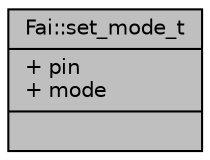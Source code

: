 digraph "Fai::set_mode_t"
{
  edge [fontname="Helvetica",fontsize="10",labelfontname="Helvetica",labelfontsize="10"];
  node [fontname="Helvetica",fontsize="10",shape=record];
  Node1 [label="{Fai::set_mode_t\n|+ pin\l+ mode\l|}",height=0.2,width=0.4,color="black", fillcolor="grey75", style="filled", fontcolor="black"];
}
